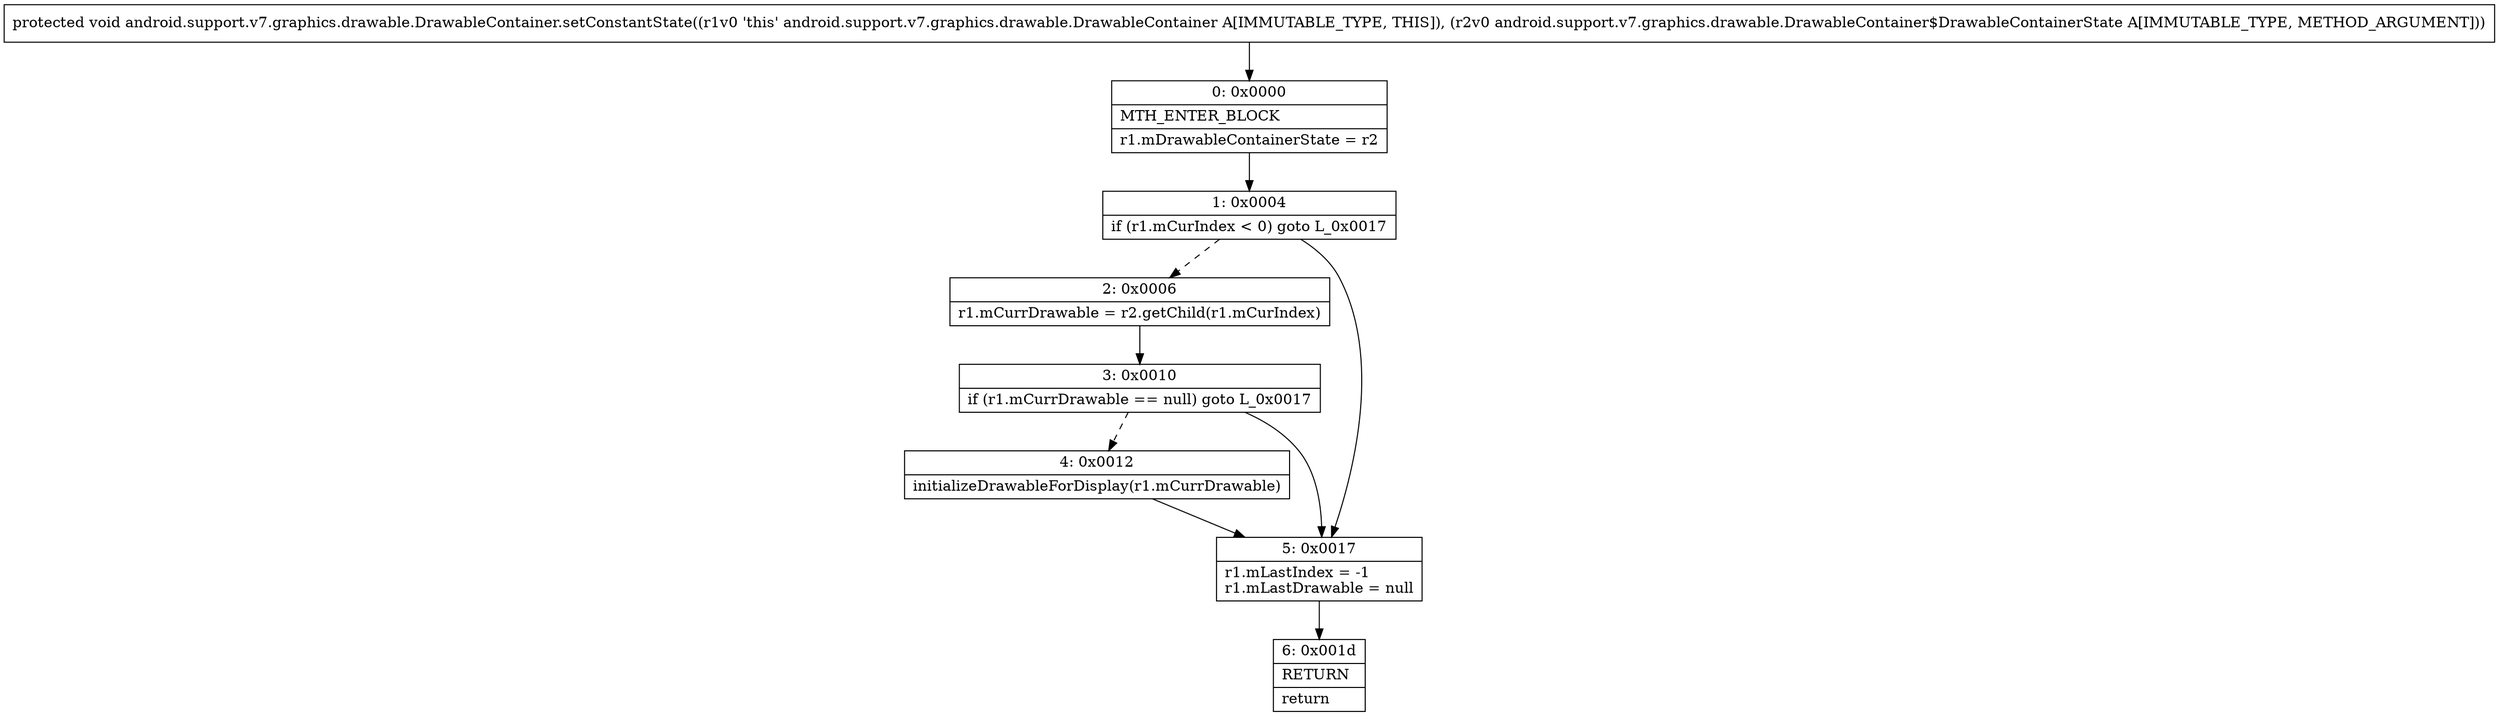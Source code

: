 digraph "CFG forandroid.support.v7.graphics.drawable.DrawableContainer.setConstantState(Landroid\/support\/v7\/graphics\/drawable\/DrawableContainer$DrawableContainerState;)V" {
Node_0 [shape=record,label="{0\:\ 0x0000|MTH_ENTER_BLOCK\l|r1.mDrawableContainerState = r2\l}"];
Node_1 [shape=record,label="{1\:\ 0x0004|if (r1.mCurIndex \< 0) goto L_0x0017\l}"];
Node_2 [shape=record,label="{2\:\ 0x0006|r1.mCurrDrawable = r2.getChild(r1.mCurIndex)\l}"];
Node_3 [shape=record,label="{3\:\ 0x0010|if (r1.mCurrDrawable == null) goto L_0x0017\l}"];
Node_4 [shape=record,label="{4\:\ 0x0012|initializeDrawableForDisplay(r1.mCurrDrawable)\l}"];
Node_5 [shape=record,label="{5\:\ 0x0017|r1.mLastIndex = \-1\lr1.mLastDrawable = null\l}"];
Node_6 [shape=record,label="{6\:\ 0x001d|RETURN\l|return\l}"];
MethodNode[shape=record,label="{protected void android.support.v7.graphics.drawable.DrawableContainer.setConstantState((r1v0 'this' android.support.v7.graphics.drawable.DrawableContainer A[IMMUTABLE_TYPE, THIS]), (r2v0 android.support.v7.graphics.drawable.DrawableContainer$DrawableContainerState A[IMMUTABLE_TYPE, METHOD_ARGUMENT])) }"];
MethodNode -> Node_0;
Node_0 -> Node_1;
Node_1 -> Node_2[style=dashed];
Node_1 -> Node_5;
Node_2 -> Node_3;
Node_3 -> Node_4[style=dashed];
Node_3 -> Node_5;
Node_4 -> Node_5;
Node_5 -> Node_6;
}

